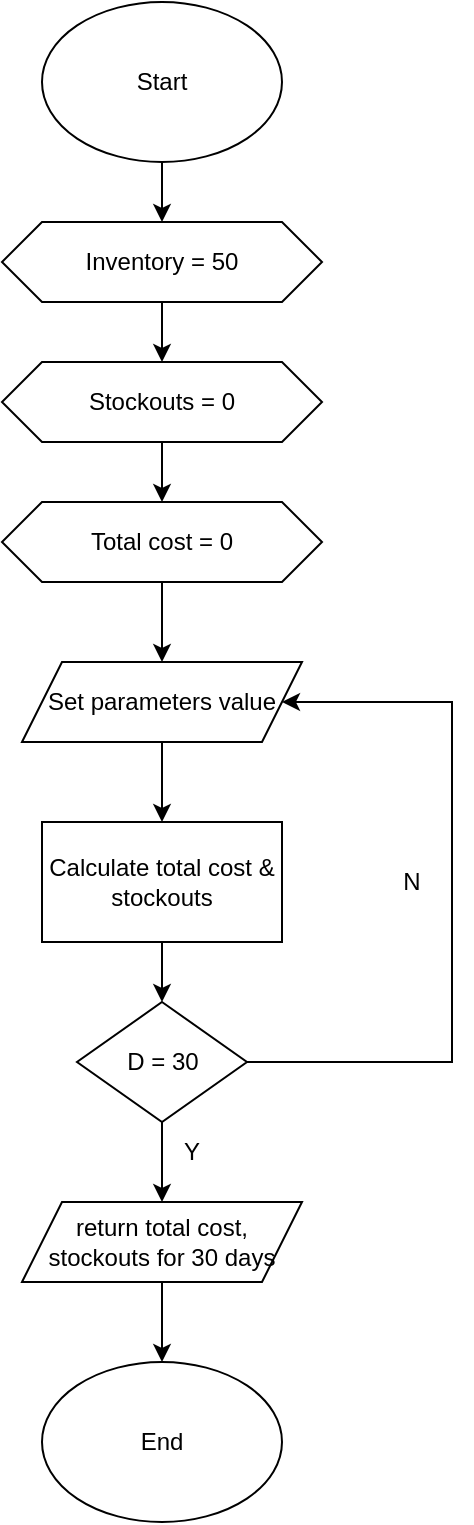 <mxfile version="24.3.1" type="github">
  <diagram name="Page-1" id="9lNFTZDBbBTT2XsV9uKY">
    <mxGraphModel dx="1302" dy="725" grid="1" gridSize="10" guides="1" tooltips="1" connect="1" arrows="1" fold="1" page="1" pageScale="1" pageWidth="850" pageHeight="1100" math="0" shadow="0">
      <root>
        <mxCell id="0" />
        <mxCell id="1" parent="0" />
        <mxCell id="8z7iN4fmJdGT6mdlFAgd-9" style="edgeStyle=orthogonalEdgeStyle;rounded=0;orthogonalLoop=1;jettySize=auto;html=1;exitX=0.5;exitY=1;exitDx=0;exitDy=0;entryX=0.5;entryY=0;entryDx=0;entryDy=0;" edge="1" parent="1" source="8z7iN4fmJdGT6mdlFAgd-1" target="8z7iN4fmJdGT6mdlFAgd-5">
          <mxGeometry relative="1" as="geometry" />
        </mxCell>
        <mxCell id="8z7iN4fmJdGT6mdlFAgd-1" value="Start" style="ellipse;whiteSpace=wrap;html=1;" vertex="1" parent="1">
          <mxGeometry x="365" y="70" width="120" height="80" as="geometry" />
        </mxCell>
        <mxCell id="8z7iN4fmJdGT6mdlFAgd-2" value="End" style="ellipse;whiteSpace=wrap;html=1;" vertex="1" parent="1">
          <mxGeometry x="365" y="750" width="120" height="80" as="geometry" />
        </mxCell>
        <mxCell id="8z7iN4fmJdGT6mdlFAgd-14" style="edgeStyle=orthogonalEdgeStyle;rounded=0;orthogonalLoop=1;jettySize=auto;html=1;exitX=0.5;exitY=1;exitDx=0;exitDy=0;entryX=0.5;entryY=0;entryDx=0;entryDy=0;" edge="1" parent="1" source="8z7iN4fmJdGT6mdlFAgd-3" target="8z7iN4fmJdGT6mdlFAgd-2">
          <mxGeometry relative="1" as="geometry" />
        </mxCell>
        <mxCell id="8z7iN4fmJdGT6mdlFAgd-3" value="return total cost, stockouts for 30 days" style="shape=parallelogram;perimeter=parallelogramPerimeter;whiteSpace=wrap;html=1;fixedSize=1;" vertex="1" parent="1">
          <mxGeometry x="355" y="670" width="140" height="40" as="geometry" />
        </mxCell>
        <mxCell id="8z7iN4fmJdGT6mdlFAgd-10" style="edgeStyle=orthogonalEdgeStyle;rounded=0;orthogonalLoop=1;jettySize=auto;html=1;exitX=0.5;exitY=1;exitDx=0;exitDy=0;" edge="1" parent="1" source="8z7iN4fmJdGT6mdlFAgd-5" target="8z7iN4fmJdGT6mdlFAgd-6">
          <mxGeometry relative="1" as="geometry" />
        </mxCell>
        <mxCell id="8z7iN4fmJdGT6mdlFAgd-5" value="Inventory = 50" style="shape=hexagon;perimeter=hexagonPerimeter2;whiteSpace=wrap;html=1;fixedSize=1;" vertex="1" parent="1">
          <mxGeometry x="345" y="180" width="160" height="40" as="geometry" />
        </mxCell>
        <mxCell id="8z7iN4fmJdGT6mdlFAgd-11" style="edgeStyle=orthogonalEdgeStyle;rounded=0;orthogonalLoop=1;jettySize=auto;html=1;exitX=0.5;exitY=1;exitDx=0;exitDy=0;entryX=0.5;entryY=0;entryDx=0;entryDy=0;" edge="1" parent="1" source="8z7iN4fmJdGT6mdlFAgd-6" target="8z7iN4fmJdGT6mdlFAgd-7">
          <mxGeometry relative="1" as="geometry" />
        </mxCell>
        <mxCell id="8z7iN4fmJdGT6mdlFAgd-6" value="Stockouts = 0" style="shape=hexagon;perimeter=hexagonPerimeter2;whiteSpace=wrap;html=1;fixedSize=1;" vertex="1" parent="1">
          <mxGeometry x="345" y="250" width="160" height="40" as="geometry" />
        </mxCell>
        <mxCell id="8z7iN4fmJdGT6mdlFAgd-22" style="edgeStyle=orthogonalEdgeStyle;rounded=0;orthogonalLoop=1;jettySize=auto;html=1;exitX=0.5;exitY=1;exitDx=0;exitDy=0;entryX=0.5;entryY=0;entryDx=0;entryDy=0;" edge="1" parent="1" source="8z7iN4fmJdGT6mdlFAgd-7" target="8z7iN4fmJdGT6mdlFAgd-15">
          <mxGeometry relative="1" as="geometry" />
        </mxCell>
        <mxCell id="8z7iN4fmJdGT6mdlFAgd-7" value="Total cost = 0" style="shape=hexagon;perimeter=hexagonPerimeter2;whiteSpace=wrap;html=1;fixedSize=1;" vertex="1" parent="1">
          <mxGeometry x="345" y="320" width="160" height="40" as="geometry" />
        </mxCell>
        <mxCell id="8z7iN4fmJdGT6mdlFAgd-13" style="edgeStyle=orthogonalEdgeStyle;rounded=0;orthogonalLoop=1;jettySize=auto;html=1;exitX=0.5;exitY=1;exitDx=0;exitDy=0;entryX=0.5;entryY=0;entryDx=0;entryDy=0;" edge="1" parent="1" source="8z7iN4fmJdGT6mdlFAgd-8" target="8z7iN4fmJdGT6mdlFAgd-3">
          <mxGeometry relative="1" as="geometry" />
        </mxCell>
        <mxCell id="8z7iN4fmJdGT6mdlFAgd-19" style="edgeStyle=orthogonalEdgeStyle;rounded=0;orthogonalLoop=1;jettySize=auto;html=1;exitX=1;exitY=0.5;exitDx=0;exitDy=0;entryX=1;entryY=0.5;entryDx=0;entryDy=0;" edge="1" parent="1" source="8z7iN4fmJdGT6mdlFAgd-8" target="8z7iN4fmJdGT6mdlFAgd-15">
          <mxGeometry relative="1" as="geometry">
            <mxPoint x="650" y="500" as="targetPoint" />
            <Array as="points">
              <mxPoint x="570" y="600" />
              <mxPoint x="570" y="420" />
            </Array>
          </mxGeometry>
        </mxCell>
        <mxCell id="8z7iN4fmJdGT6mdlFAgd-8" value="D = 30" style="rhombus;whiteSpace=wrap;html=1;" vertex="1" parent="1">
          <mxGeometry x="382.5" y="570" width="85" height="60" as="geometry" />
        </mxCell>
        <mxCell id="8z7iN4fmJdGT6mdlFAgd-25" style="edgeStyle=orthogonalEdgeStyle;rounded=0;orthogonalLoop=1;jettySize=auto;html=1;exitX=0.5;exitY=1;exitDx=0;exitDy=0;entryX=0.5;entryY=0;entryDx=0;entryDy=0;" edge="1" parent="1" source="8z7iN4fmJdGT6mdlFAgd-15" target="8z7iN4fmJdGT6mdlFAgd-24">
          <mxGeometry relative="1" as="geometry" />
        </mxCell>
        <mxCell id="8z7iN4fmJdGT6mdlFAgd-15" value="Set parameters value" style="shape=parallelogram;perimeter=parallelogramPerimeter;whiteSpace=wrap;html=1;fixedSize=1;" vertex="1" parent="1">
          <mxGeometry x="355" y="400" width="140" height="40" as="geometry" />
        </mxCell>
        <mxCell id="8z7iN4fmJdGT6mdlFAgd-17" value="Y" style="text;html=1;align=center;verticalAlign=middle;whiteSpace=wrap;rounded=0;" vertex="1" parent="1">
          <mxGeometry x="410" y="630" width="60" height="30" as="geometry" />
        </mxCell>
        <mxCell id="8z7iN4fmJdGT6mdlFAgd-23" value="N" style="text;html=1;align=center;verticalAlign=middle;whiteSpace=wrap;rounded=0;" vertex="1" parent="1">
          <mxGeometry x="520" y="495" width="60" height="30" as="geometry" />
        </mxCell>
        <mxCell id="8z7iN4fmJdGT6mdlFAgd-26" style="edgeStyle=orthogonalEdgeStyle;rounded=0;orthogonalLoop=1;jettySize=auto;html=1;exitX=0.5;exitY=1;exitDx=0;exitDy=0;entryX=0.5;entryY=0;entryDx=0;entryDy=0;" edge="1" parent="1" source="8z7iN4fmJdGT6mdlFAgd-24" target="8z7iN4fmJdGT6mdlFAgd-8">
          <mxGeometry relative="1" as="geometry" />
        </mxCell>
        <mxCell id="8z7iN4fmJdGT6mdlFAgd-24" value="Calculate total cost &amp;amp; stockouts" style="rounded=0;whiteSpace=wrap;html=1;" vertex="1" parent="1">
          <mxGeometry x="365" y="480" width="120" height="60" as="geometry" />
        </mxCell>
      </root>
    </mxGraphModel>
  </diagram>
</mxfile>
